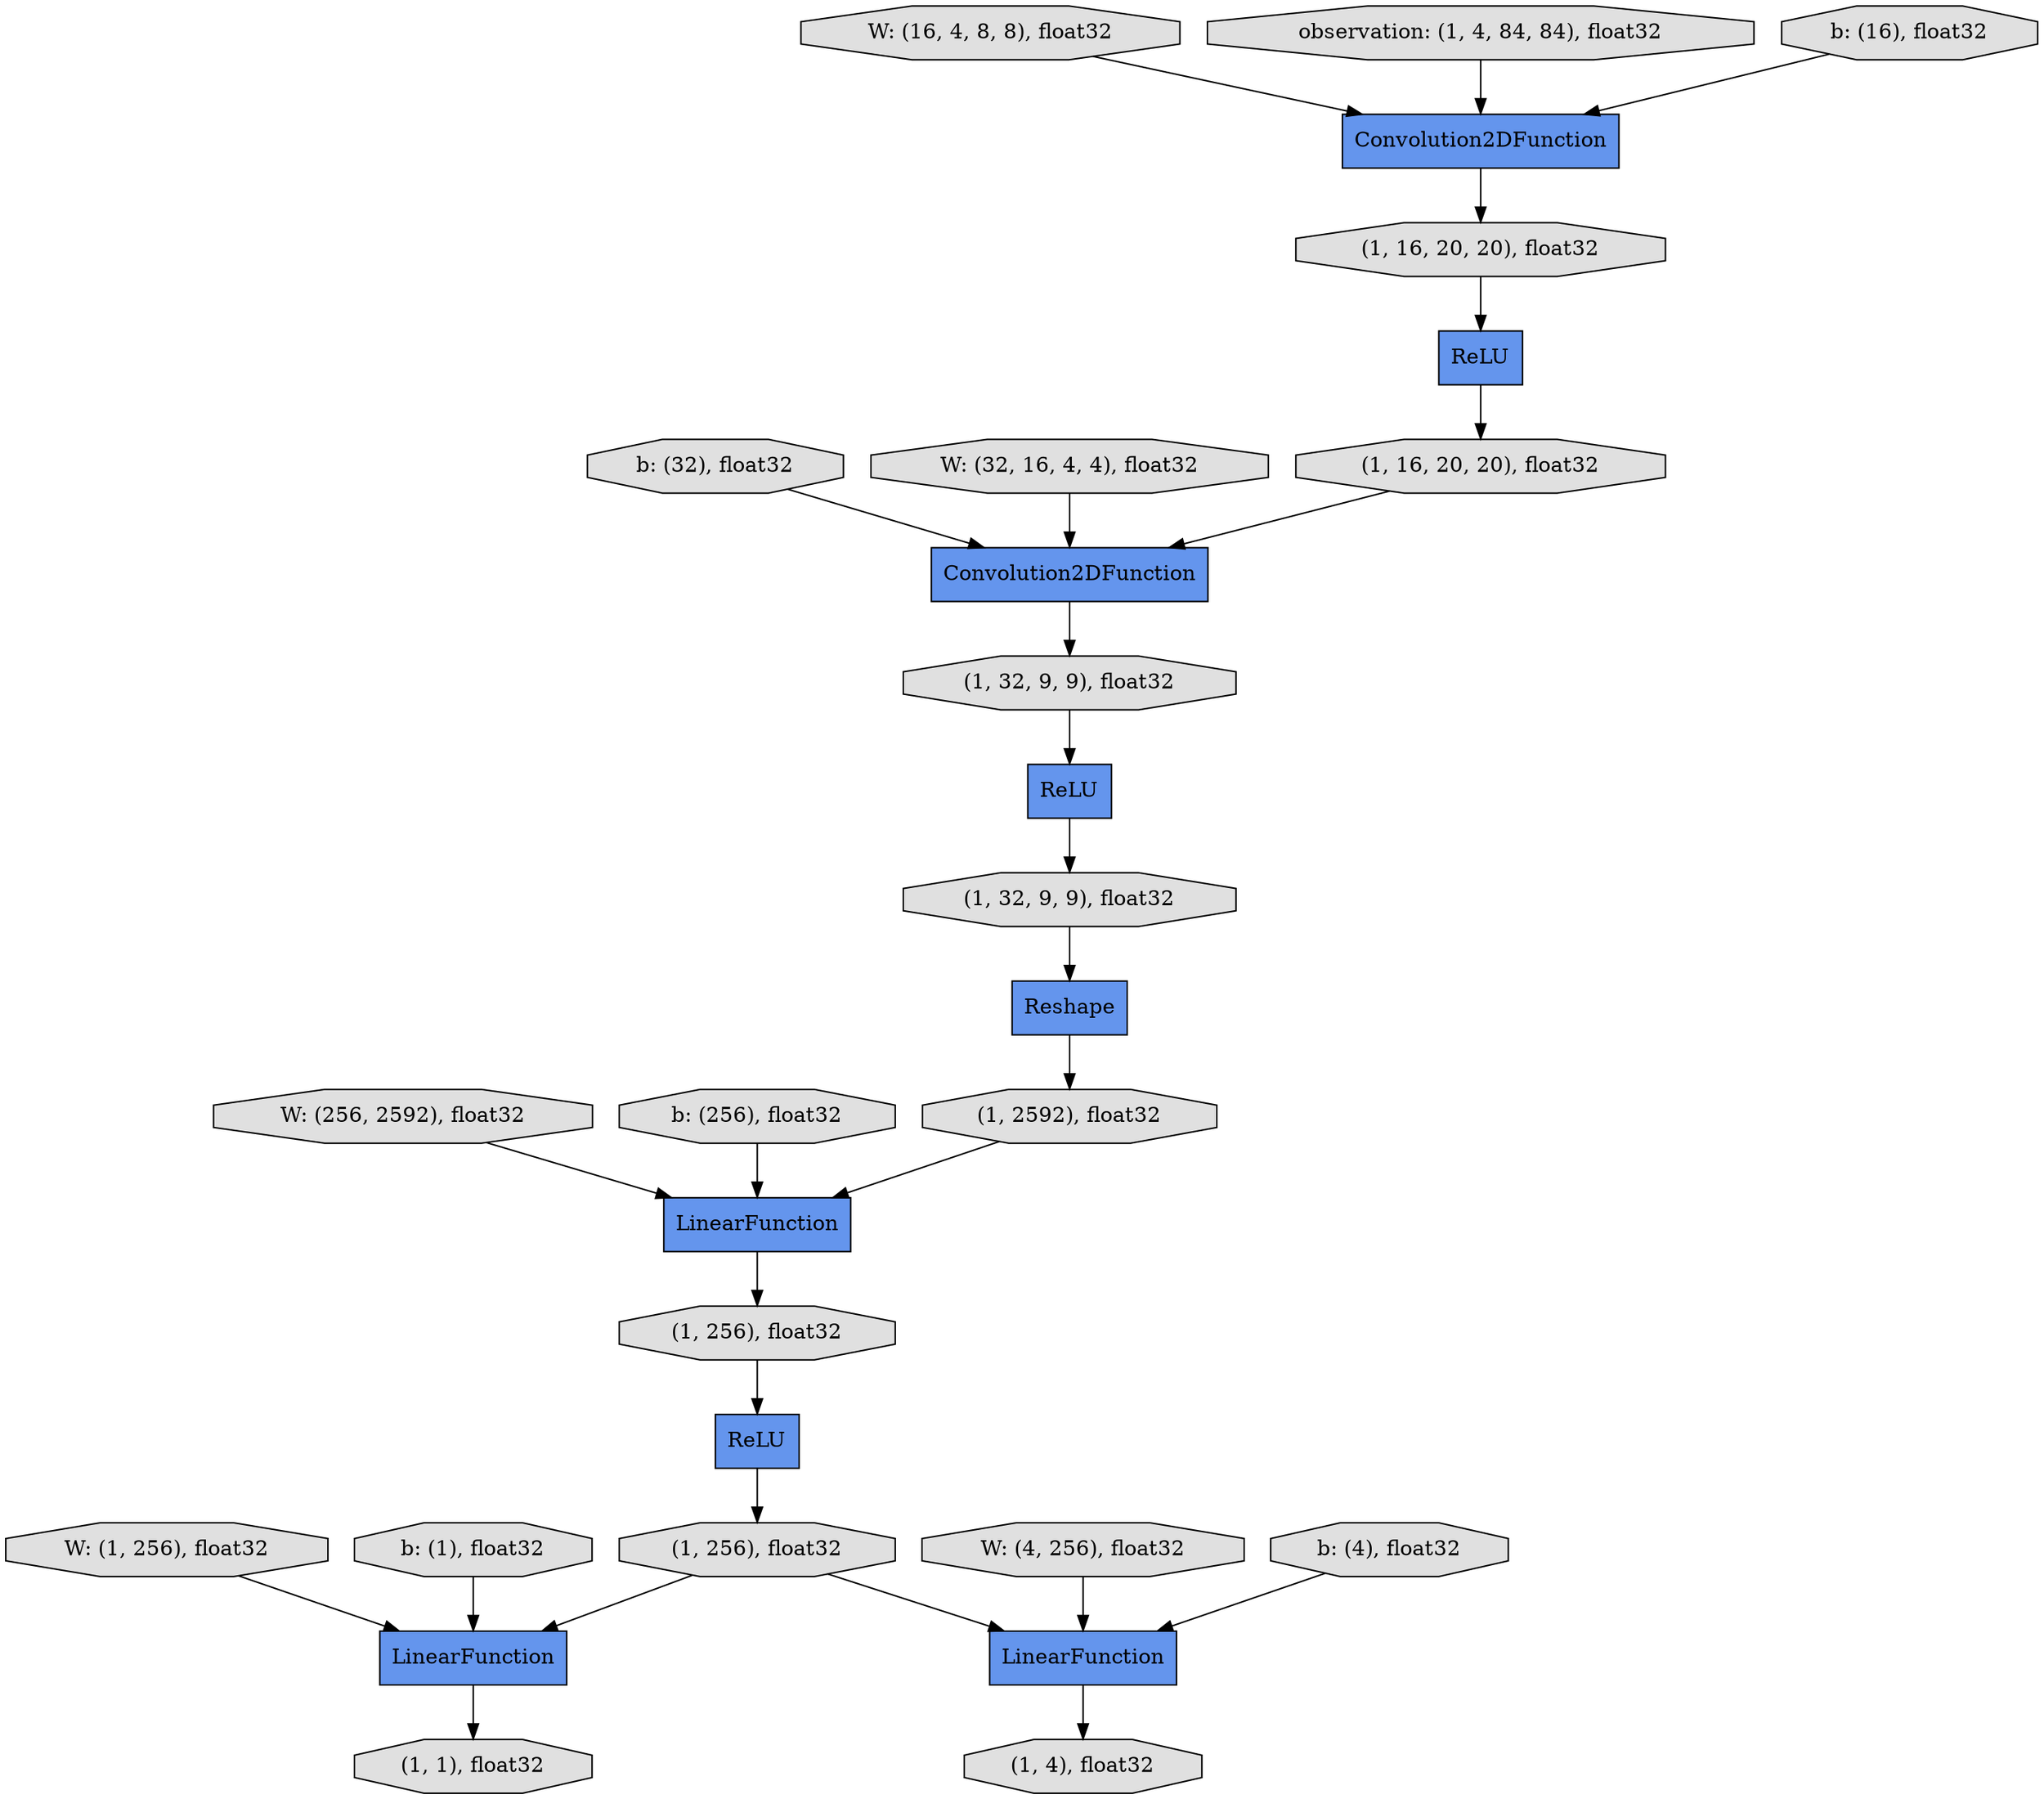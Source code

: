 digraph graphname{rankdir=TB;140556306921512 [style="filled",label="(1, 32, 9, 9), float32",shape="octagon",fillcolor="#E0E0E0"];140556306872360 [style="filled",label="b: (32), float32",shape="octagon",fillcolor="#E0E0E0"];140556306921792 [style="filled",label="(1, 32, 9, 9), float32",shape="octagon",fillcolor="#E0E0E0"];140556306919832 [style="filled",label="W: (1, 256), float32",shape="octagon",fillcolor="#E0E0E0"];140556306872752 [style="filled",label="W: (256, 2592), float32",shape="octagon",fillcolor="#E0E0E0"];140556306921960 [style="filled",label="ReLU",shape="record",fillcolor="#6495ED"];140556306922072 [style="filled",label="(1, 2592), float32",shape="octagon",fillcolor="#E0E0E0"];140556306922128 [style="filled",label="LinearFunction",shape="record",fillcolor="#6495ED"];140556671611624 [style="filled",label="W: (16, 4, 8, 8), float32",shape="octagon",fillcolor="#E0E0E0"];140556306920224 [style="filled",label="b: (1), float32",shape="octagon",fillcolor="#E0E0E0"];140556306922296 [style="filled",label="(1, 256), float32",shape="octagon",fillcolor="#E0E0E0"];140556306873144 [style="filled",label="b: (256), float32",shape="octagon",fillcolor="#E0E0E0"];140556306922464 [style="filled",label="(1, 256), float32",shape="octagon",fillcolor="#E0E0E0"];140556306920504 [style="filled",label="observation: (1, 4, 84, 84), float32",shape="octagon",fillcolor="#E0E0E0"];140556306922632 [style="filled",label="(1, 4), float32",shape="octagon",fillcolor="#E0E0E0"];140556306922688 [style="filled",label="LinearFunction",shape="record",fillcolor="#6495ED"];140556707557272 [style="filled",label="Convolution2DFunction",shape="record",fillcolor="#6495ED"];140556306871688 [style="filled",label="b: (16), float32",shape="octagon",fillcolor="#E0E0E0"];140556306922912 [style="filled",label="(1, 1), float32",shape="octagon",fillcolor="#E0E0E0"];140556306873872 [style="filled",label="W: (4, 256), float32",shape="octagon",fillcolor="#E0E0E0"];140556707556936 [style="filled",label="LinearFunction",shape="record",fillcolor="#6495ED"];140556306921064 [style="filled",label="(1, 16, 20, 20), float32",shape="octagon",fillcolor="#E0E0E0"];140556306921176 [style="filled",label="Reshape",shape="record",fillcolor="#6495ED"];140556306872024 [style="filled",label="W: (32, 16, 4, 4), float32",shape="octagon",fillcolor="#E0E0E0"];140556681461488 [style="filled",label="Convolution2DFunction",shape="record",fillcolor="#6495ED"];140556306921288 [style="filled",label="(1, 16, 20, 20), float32",shape="octagon",fillcolor="#E0E0E0"];140556306874208 [style="filled",label="b: (4), float32",shape="octagon",fillcolor="#E0E0E0"];140556707639192 [style="filled",label="ReLU",shape="record",fillcolor="#6495ED"];140556306921400 [style="filled",label="ReLU",shape="record",fillcolor="#6495ED"];140556306921400 -> 140556306921792;140556306920224 -> 140556306922688;140556306873872 -> 140556707556936;140556306872360 -> 140556681461488;140556306922464 -> 140556707556936;140556306922296 -> 140556306921960;140556306921792 -> 140556306921176;140556707556936 -> 140556306922632;140556707557272 -> 140556306921064;140556306921176 -> 140556306922072;140556707639192 -> 140556306921288;140556306872752 -> 140556306922128;140556306922072 -> 140556306922128;140556681461488 -> 140556306921512;140556306872024 -> 140556681461488;140556306919832 -> 140556306922688;140556306871688 -> 140556707557272;140556306874208 -> 140556707556936;140556306921960 -> 140556306922464;140556306921512 -> 140556306921400;140556306922464 -> 140556306922688;140556306873144 -> 140556306922128;140556306920504 -> 140556707557272;140556306922688 -> 140556306922912;140556671611624 -> 140556707557272;140556306921064 -> 140556707639192;140556306921288 -> 140556681461488;140556306922128 -> 140556306922296;}